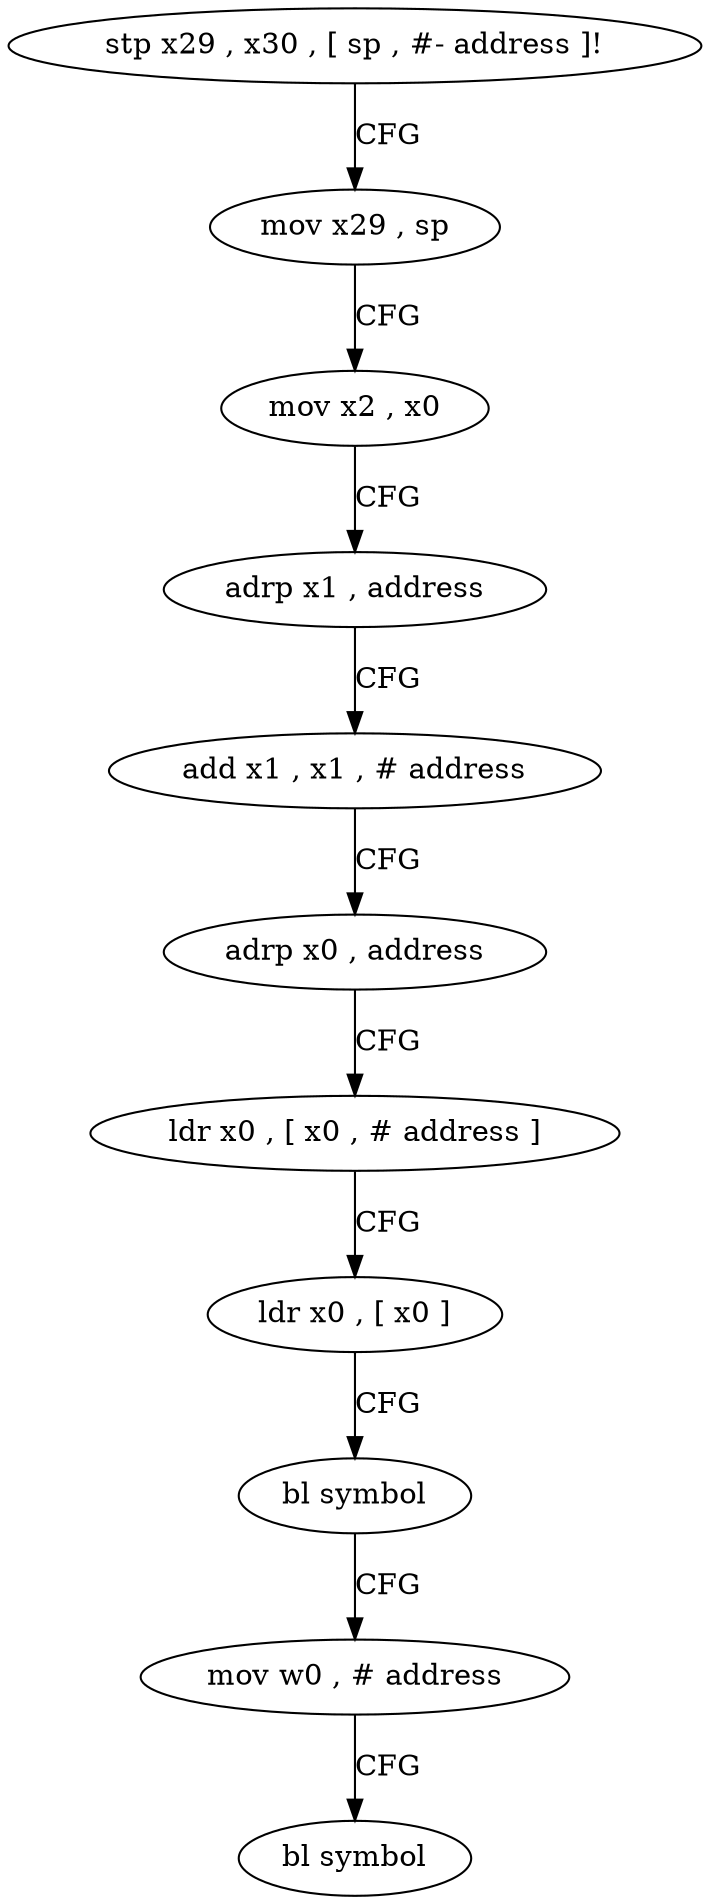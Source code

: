 digraph "func" {
"123464" [label = "stp x29 , x30 , [ sp , #- address ]!" ]
"123468" [label = "mov x29 , sp" ]
"123472" [label = "mov x2 , x0" ]
"123476" [label = "adrp x1 , address" ]
"123480" [label = "add x1 , x1 , # address" ]
"123484" [label = "adrp x0 , address" ]
"123488" [label = "ldr x0 , [ x0 , # address ]" ]
"123492" [label = "ldr x0 , [ x0 ]" ]
"123496" [label = "bl symbol" ]
"123500" [label = "mov w0 , # address" ]
"123504" [label = "bl symbol" ]
"123464" -> "123468" [ label = "CFG" ]
"123468" -> "123472" [ label = "CFG" ]
"123472" -> "123476" [ label = "CFG" ]
"123476" -> "123480" [ label = "CFG" ]
"123480" -> "123484" [ label = "CFG" ]
"123484" -> "123488" [ label = "CFG" ]
"123488" -> "123492" [ label = "CFG" ]
"123492" -> "123496" [ label = "CFG" ]
"123496" -> "123500" [ label = "CFG" ]
"123500" -> "123504" [ label = "CFG" ]
}
